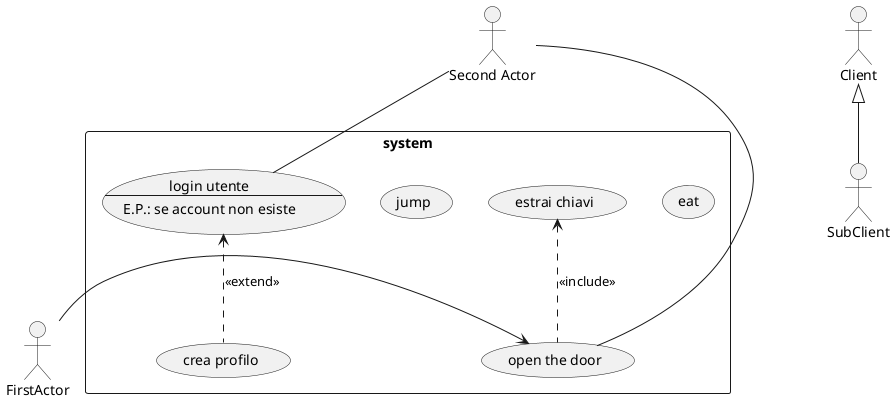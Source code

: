 @startuml
:FirstActor: as a1
:Second Actor: as a2
:Client:
:SubClient:

rectangle system {
    (eat)
    usecase lu as "
    login utente
    --
    E.P.: se account non esiste
    "
    (crea profilo) as cp
    (jump)
    (estrai chiavi)
    (open the door) as ot
}

Client <|-- SubClient
(estrai chiavi) <.. ot : <<include>>
a1 -> ot
a2 -- ot
a2 -- lu
lu <.. cp : <<extend>>




@enduml
